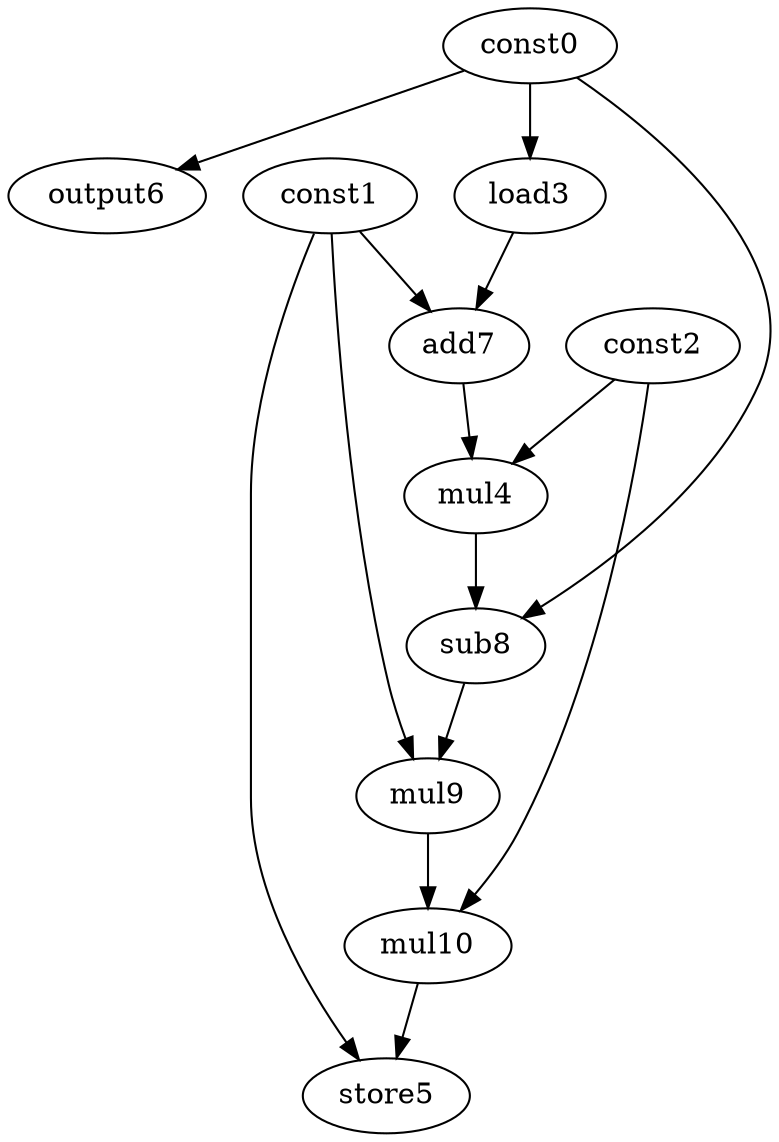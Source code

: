 digraph G { 
const0[opcode=const]; 
const1[opcode=const]; 
const2[opcode=const]; 
load3[opcode=load]; 
mul4[opcode=mul]; 
store5[opcode=store]; 
output6[opcode=output]; 
add7[opcode=add]; 
sub8[opcode=sub]; 
mul9[opcode=mul]; 
mul10[opcode=mul]; 
const0->load3[operand=0];
const0->output6[operand=0];
const1->add7[operand=0];
load3->add7[operand=1];
const2->mul4[operand=0];
add7->mul4[operand=1];
const0->sub8[operand=0];
mul4->sub8[operand=1];
sub8->mul9[operand=0];
const1->mul9[operand=1];
mul9->mul10[operand=0];
const2->mul10[operand=1];
const1->store5[operand=0];
mul10->store5[operand=1];
}
